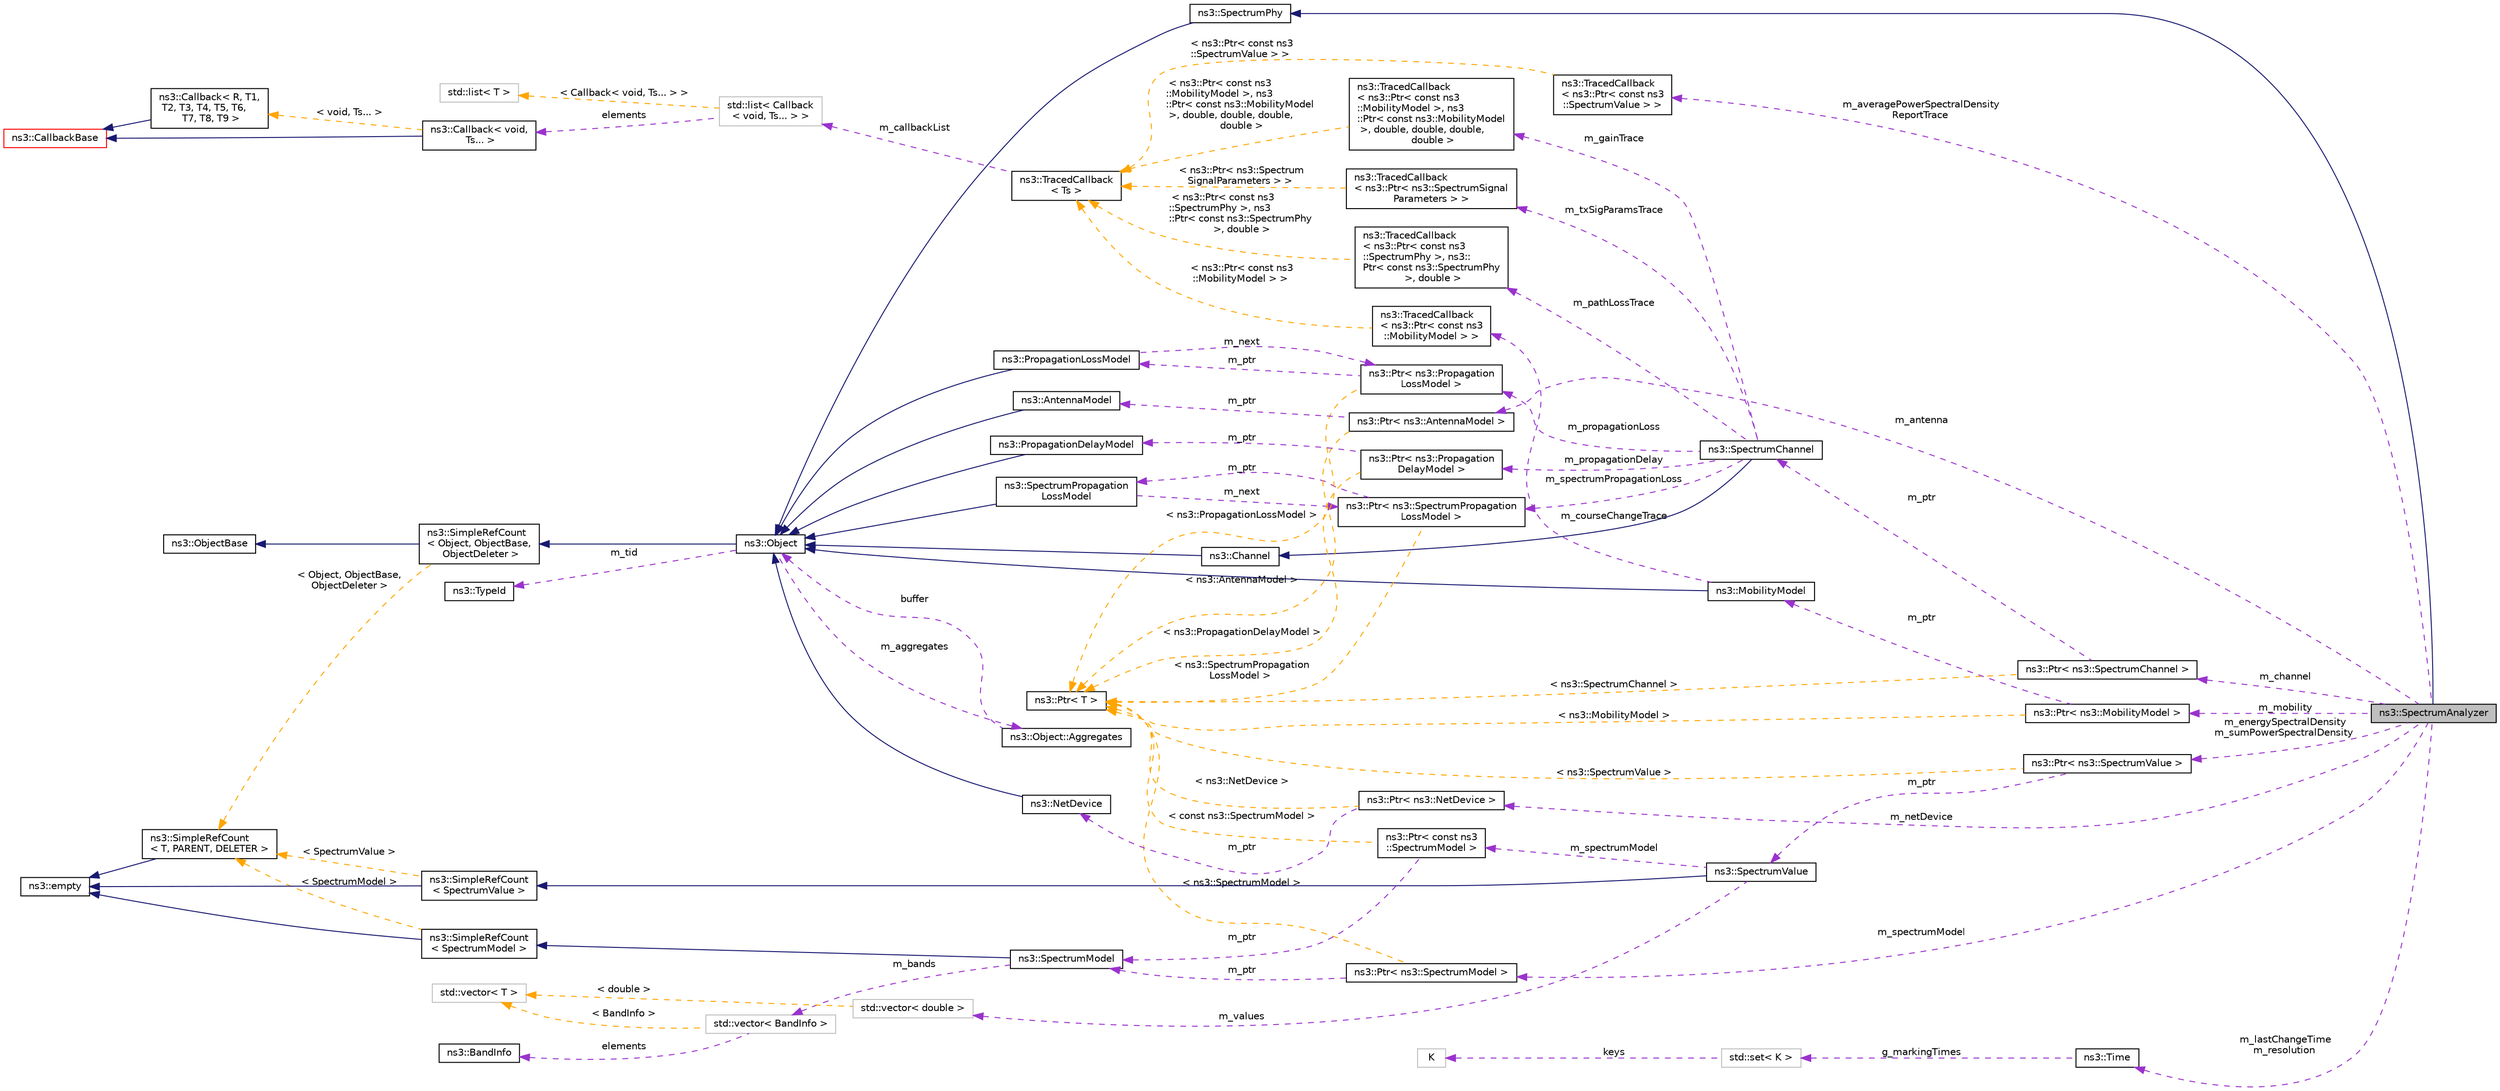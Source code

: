 digraph "ns3::SpectrumAnalyzer"
{
 // LATEX_PDF_SIZE
  edge [fontname="Helvetica",fontsize="10",labelfontname="Helvetica",labelfontsize="10"];
  node [fontname="Helvetica",fontsize="10",shape=record];
  rankdir="LR";
  Node1 [label="ns3::SpectrumAnalyzer",height=0.2,width=0.4,color="black", fillcolor="grey75", style="filled", fontcolor="black",tooltip="Simple SpectrumPhy implementation that averages the spectrum power density of incoming transmissions ..."];
  Node2 -> Node1 [dir="back",color="midnightblue",fontsize="10",style="solid",fontname="Helvetica"];
  Node2 [label="ns3::SpectrumPhy",height=0.2,width=0.4,color="black", fillcolor="white", style="filled",URL="$classns3_1_1_spectrum_phy.html",tooltip="Abstract base class for Spectrum-aware PHY layers."];
  Node3 -> Node2 [dir="back",color="midnightblue",fontsize="10",style="solid",fontname="Helvetica"];
  Node3 [label="ns3::Object",height=0.2,width=0.4,color="black", fillcolor="white", style="filled",URL="$classns3_1_1_object.html",tooltip="A base class which provides memory management and object aggregation."];
  Node4 -> Node3 [dir="back",color="midnightblue",fontsize="10",style="solid",fontname="Helvetica"];
  Node4 [label="ns3::SimpleRefCount\l\< Object, ObjectBase,\l ObjectDeleter \>",height=0.2,width=0.4,color="black", fillcolor="white", style="filled",URL="$classns3_1_1_simple_ref_count.html",tooltip=" "];
  Node5 -> Node4 [dir="back",color="midnightblue",fontsize="10",style="solid",fontname="Helvetica"];
  Node5 [label="ns3::ObjectBase",height=0.2,width=0.4,color="black", fillcolor="white", style="filled",URL="$classns3_1_1_object_base.html",tooltip="Anchor the ns-3 type and attribute system."];
  Node6 -> Node4 [dir="back",color="orange",fontsize="10",style="dashed",label=" \< Object, ObjectBase,\l ObjectDeleter \>" ,fontname="Helvetica"];
  Node6 [label="ns3::SimpleRefCount\l\< T, PARENT, DELETER \>",height=0.2,width=0.4,color="black", fillcolor="white", style="filled",URL="$classns3_1_1_simple_ref_count.html",tooltip="A template-based reference counting class."];
  Node7 -> Node6 [dir="back",color="midnightblue",fontsize="10",style="solid",fontname="Helvetica"];
  Node7 [label="ns3::empty",height=0.2,width=0.4,color="black", fillcolor="white", style="filled",URL="$classns3_1_1empty.html",tooltip="make Callback use a separate empty type"];
  Node8 -> Node3 [dir="back",color="darkorchid3",fontsize="10",style="dashed",label=" m_tid" ,fontname="Helvetica"];
  Node8 [label="ns3::TypeId",height=0.2,width=0.4,color="black", fillcolor="white", style="filled",URL="$classns3_1_1_type_id.html",tooltip="a unique identifier for an interface."];
  Node9 -> Node3 [dir="back",color="darkorchid3",fontsize="10",style="dashed",label=" m_aggregates" ,fontname="Helvetica"];
  Node9 [label="ns3::Object::Aggregates",height=0.2,width=0.4,color="black", fillcolor="white", style="filled",URL="$structns3_1_1_object_1_1_aggregates.html",tooltip="The list of Objects aggregated to this one."];
  Node3 -> Node9 [dir="back",color="darkorchid3",fontsize="10",style="dashed",label=" buffer" ,fontname="Helvetica"];
  Node10 -> Node1 [dir="back",color="darkorchid3",fontsize="10",style="dashed",label=" m_channel" ,fontname="Helvetica"];
  Node10 [label="ns3::Ptr\< ns3::SpectrumChannel \>",height=0.2,width=0.4,color="black", fillcolor="white", style="filled",URL="$classns3_1_1_ptr.html",tooltip=" "];
  Node11 -> Node10 [dir="back",color="darkorchid3",fontsize="10",style="dashed",label=" m_ptr" ,fontname="Helvetica"];
  Node11 [label="ns3::SpectrumChannel",height=0.2,width=0.4,color="black", fillcolor="white", style="filled",URL="$classns3_1_1_spectrum_channel.html",tooltip="Defines the interface for spectrum-aware channel implementations."];
  Node12 -> Node11 [dir="back",color="midnightblue",fontsize="10",style="solid",fontname="Helvetica"];
  Node12 [label="ns3::Channel",height=0.2,width=0.4,color="black", fillcolor="white", style="filled",URL="$classns3_1_1_channel.html",tooltip="Abstract Channel Base Class."];
  Node3 -> Node12 [dir="back",color="midnightblue",fontsize="10",style="solid",fontname="Helvetica"];
  Node13 -> Node11 [dir="back",color="darkorchid3",fontsize="10",style="dashed",label=" m_spectrumPropagationLoss" ,fontname="Helvetica"];
  Node13 [label="ns3::Ptr\< ns3::SpectrumPropagation\lLossModel \>",height=0.2,width=0.4,color="black", fillcolor="white", style="filled",URL="$classns3_1_1_ptr.html",tooltip=" "];
  Node14 -> Node13 [dir="back",color="darkorchid3",fontsize="10",style="dashed",label=" m_ptr" ,fontname="Helvetica"];
  Node14 [label="ns3::SpectrumPropagation\lLossModel",height=0.2,width=0.4,color="black", fillcolor="white", style="filled",URL="$classns3_1_1_spectrum_propagation_loss_model.html",tooltip="spectrum-aware propagation loss model"];
  Node3 -> Node14 [dir="back",color="midnightblue",fontsize="10",style="solid",fontname="Helvetica"];
  Node13 -> Node14 [dir="back",color="darkorchid3",fontsize="10",style="dashed",label=" m_next" ,fontname="Helvetica"];
  Node15 -> Node13 [dir="back",color="orange",fontsize="10",style="dashed",label=" \< ns3::SpectrumPropagation\lLossModel \>" ,fontname="Helvetica"];
  Node15 [label="ns3::Ptr\< T \>",height=0.2,width=0.4,color="black", fillcolor="white", style="filled",URL="$classns3_1_1_ptr.html",tooltip="Smart pointer class similar to boost::intrusive_ptr."];
  Node16 -> Node11 [dir="back",color="darkorchid3",fontsize="10",style="dashed",label=" m_pathLossTrace" ,fontname="Helvetica"];
  Node16 [label="ns3::TracedCallback\l\< ns3::Ptr\< const ns3\l::SpectrumPhy \>, ns3::\lPtr\< const ns3::SpectrumPhy\l \>, double \>",height=0.2,width=0.4,color="black", fillcolor="white", style="filled",URL="$classns3_1_1_traced_callback.html",tooltip=" "];
  Node17 -> Node16 [dir="back",color="orange",fontsize="10",style="dashed",label=" \< ns3::Ptr\< const ns3\l::SpectrumPhy \>, ns3\l::Ptr\< const ns3::SpectrumPhy\l \>, double \>" ,fontname="Helvetica"];
  Node17 [label="ns3::TracedCallback\l\< Ts \>",height=0.2,width=0.4,color="black", fillcolor="white", style="filled",URL="$classns3_1_1_traced_callback.html",tooltip="Forward calls to a chain of Callback."];
  Node18 -> Node17 [dir="back",color="darkorchid3",fontsize="10",style="dashed",label=" m_callbackList" ,fontname="Helvetica"];
  Node18 [label="std::list\< Callback\l\< void, Ts... \> \>",height=0.2,width=0.4,color="grey75", fillcolor="white", style="filled",tooltip=" "];
  Node19 -> Node18 [dir="back",color="darkorchid3",fontsize="10",style="dashed",label=" elements" ,fontname="Helvetica"];
  Node19 [label="ns3::Callback\< void,\l Ts... \>",height=0.2,width=0.4,color="black", fillcolor="white", style="filled",URL="$classns3_1_1_callback.html",tooltip=" "];
  Node20 -> Node19 [dir="back",color="midnightblue",fontsize="10",style="solid",fontname="Helvetica"];
  Node20 [label="ns3::CallbackBase",height=0.2,width=0.4,color="red", fillcolor="white", style="filled",URL="$classns3_1_1_callback_base.html",tooltip="Base class for Callback class."];
  Node24 -> Node19 [dir="back",color="orange",fontsize="10",style="dashed",label=" \< void, Ts... \>" ,fontname="Helvetica"];
  Node24 [label="ns3::Callback\< R, T1,\l T2, T3, T4, T5, T6,\l T7, T8, T9 \>",height=0.2,width=0.4,color="black", fillcolor="white", style="filled",URL="$classns3_1_1_callback.html",tooltip="Callback template class."];
  Node20 -> Node24 [dir="back",color="midnightblue",fontsize="10",style="solid",fontname="Helvetica"];
  Node25 -> Node18 [dir="back",color="orange",fontsize="10",style="dashed",label=" \< Callback\< void, Ts... \> \>" ,fontname="Helvetica"];
  Node25 [label="std::list\< T \>",height=0.2,width=0.4,color="grey75", fillcolor="white", style="filled",tooltip=" "];
  Node27 -> Node11 [dir="back",color="darkorchid3",fontsize="10",style="dashed",label=" m_propagationDelay" ,fontname="Helvetica"];
  Node27 [label="ns3::Ptr\< ns3::Propagation\lDelayModel \>",height=0.2,width=0.4,color="black", fillcolor="white", style="filled",URL="$classns3_1_1_ptr.html",tooltip=" "];
  Node28 -> Node27 [dir="back",color="darkorchid3",fontsize="10",style="dashed",label=" m_ptr" ,fontname="Helvetica"];
  Node28 [label="ns3::PropagationDelayModel",height=0.2,width=0.4,color="black", fillcolor="white", style="filled",URL="$classns3_1_1_propagation_delay_model.html",tooltip="calculate a propagation delay."];
  Node3 -> Node28 [dir="back",color="midnightblue",fontsize="10",style="solid",fontname="Helvetica"];
  Node15 -> Node27 [dir="back",color="orange",fontsize="10",style="dashed",label=" \< ns3::PropagationDelayModel \>" ,fontname="Helvetica"];
  Node29 -> Node11 [dir="back",color="darkorchid3",fontsize="10",style="dashed",label=" m_propagationLoss" ,fontname="Helvetica"];
  Node29 [label="ns3::Ptr\< ns3::Propagation\lLossModel \>",height=0.2,width=0.4,color="black", fillcolor="white", style="filled",URL="$classns3_1_1_ptr.html",tooltip=" "];
  Node30 -> Node29 [dir="back",color="darkorchid3",fontsize="10",style="dashed",label=" m_ptr" ,fontname="Helvetica"];
  Node30 [label="ns3::PropagationLossModel",height=0.2,width=0.4,color="black", fillcolor="white", style="filled",URL="$classns3_1_1_propagation_loss_model.html",tooltip="Models the propagation loss through a transmission medium."];
  Node3 -> Node30 [dir="back",color="midnightblue",fontsize="10",style="solid",fontname="Helvetica"];
  Node29 -> Node30 [dir="back",color="darkorchid3",fontsize="10",style="dashed",label=" m_next" ,fontname="Helvetica"];
  Node15 -> Node29 [dir="back",color="orange",fontsize="10",style="dashed",label=" \< ns3::PropagationLossModel \>" ,fontname="Helvetica"];
  Node31 -> Node11 [dir="back",color="darkorchid3",fontsize="10",style="dashed",label=" m_gainTrace" ,fontname="Helvetica"];
  Node31 [label="ns3::TracedCallback\l\< ns3::Ptr\< const ns3\l::MobilityModel \>, ns3\l::Ptr\< const ns3::MobilityModel\l \>, double, double, double,\l double \>",height=0.2,width=0.4,color="black", fillcolor="white", style="filled",URL="$classns3_1_1_traced_callback.html",tooltip=" "];
  Node17 -> Node31 [dir="back",color="orange",fontsize="10",style="dashed",label=" \< ns3::Ptr\< const ns3\l::MobilityModel \>, ns3\l::Ptr\< const ns3::MobilityModel\l \>, double, double, double,\l double \>" ,fontname="Helvetica"];
  Node32 -> Node11 [dir="back",color="darkorchid3",fontsize="10",style="dashed",label=" m_txSigParamsTrace" ,fontname="Helvetica"];
  Node32 [label="ns3::TracedCallback\l\< ns3::Ptr\< ns3::SpectrumSignal\lParameters \> \>",height=0.2,width=0.4,color="black", fillcolor="white", style="filled",URL="$classns3_1_1_traced_callback.html",tooltip=" "];
  Node17 -> Node32 [dir="back",color="orange",fontsize="10",style="dashed",label=" \< ns3::Ptr\< ns3::Spectrum\lSignalParameters \> \>" ,fontname="Helvetica"];
  Node15 -> Node10 [dir="back",color="orange",fontsize="10",style="dashed",label=" \< ns3::SpectrumChannel \>" ,fontname="Helvetica"];
  Node33 -> Node1 [dir="back",color="darkorchid3",fontsize="10",style="dashed",label=" m_mobility" ,fontname="Helvetica"];
  Node33 [label="ns3::Ptr\< ns3::MobilityModel \>",height=0.2,width=0.4,color="black", fillcolor="white", style="filled",URL="$classns3_1_1_ptr.html",tooltip=" "];
  Node34 -> Node33 [dir="back",color="darkorchid3",fontsize="10",style="dashed",label=" m_ptr" ,fontname="Helvetica"];
  Node34 [label="ns3::MobilityModel",height=0.2,width=0.4,color="black", fillcolor="white", style="filled",URL="$classns3_1_1_mobility_model.html",tooltip="Keep track of the current position and velocity of an object."];
  Node3 -> Node34 [dir="back",color="midnightblue",fontsize="10",style="solid",fontname="Helvetica"];
  Node35 -> Node34 [dir="back",color="darkorchid3",fontsize="10",style="dashed",label=" m_courseChangeTrace" ,fontname="Helvetica"];
  Node35 [label="ns3::TracedCallback\l\< ns3::Ptr\< const ns3\l::MobilityModel \> \>",height=0.2,width=0.4,color="black", fillcolor="white", style="filled",URL="$classns3_1_1_traced_callback.html",tooltip=" "];
  Node17 -> Node35 [dir="back",color="orange",fontsize="10",style="dashed",label=" \< ns3::Ptr\< const ns3\l::MobilityModel \> \>" ,fontname="Helvetica"];
  Node15 -> Node33 [dir="back",color="orange",fontsize="10",style="dashed",label=" \< ns3::MobilityModel \>" ,fontname="Helvetica"];
  Node36 -> Node1 [dir="back",color="darkorchid3",fontsize="10",style="dashed",label=" m_antenna" ,fontname="Helvetica"];
  Node36 [label="ns3::Ptr\< ns3::AntennaModel \>",height=0.2,width=0.4,color="black", fillcolor="white", style="filled",URL="$classns3_1_1_ptr.html",tooltip=" "];
  Node37 -> Node36 [dir="back",color="darkorchid3",fontsize="10",style="dashed",label=" m_ptr" ,fontname="Helvetica"];
  Node37 [label="ns3::AntennaModel",height=0.2,width=0.4,color="black", fillcolor="white", style="filled",URL="$classns3_1_1_antenna_model.html",tooltip="interface for antenna radiation pattern models"];
  Node3 -> Node37 [dir="back",color="midnightblue",fontsize="10",style="solid",fontname="Helvetica"];
  Node15 -> Node36 [dir="back",color="orange",fontsize="10",style="dashed",label=" \< ns3::AntennaModel \>" ,fontname="Helvetica"];
  Node38 -> Node1 [dir="back",color="darkorchid3",fontsize="10",style="dashed",label=" m_averagePowerSpectralDensity\lReportTrace" ,fontname="Helvetica"];
  Node38 [label="ns3::TracedCallback\l\< ns3::Ptr\< const ns3\l::SpectrumValue \> \>",height=0.2,width=0.4,color="black", fillcolor="white", style="filled",URL="$classns3_1_1_traced_callback.html",tooltip=" "];
  Node17 -> Node38 [dir="back",color="orange",fontsize="10",style="dashed",label=" \< ns3::Ptr\< const ns3\l::SpectrumValue \> \>" ,fontname="Helvetica"];
  Node39 -> Node1 [dir="back",color="darkorchid3",fontsize="10",style="dashed",label=" m_netDevice" ,fontname="Helvetica"];
  Node39 [label="ns3::Ptr\< ns3::NetDevice \>",height=0.2,width=0.4,color="black", fillcolor="white", style="filled",URL="$classns3_1_1_ptr.html",tooltip=" "];
  Node40 -> Node39 [dir="back",color="darkorchid3",fontsize="10",style="dashed",label=" m_ptr" ,fontname="Helvetica"];
  Node40 [label="ns3::NetDevice",height=0.2,width=0.4,color="black", fillcolor="white", style="filled",URL="$classns3_1_1_net_device.html",tooltip="Network layer to device interface."];
  Node3 -> Node40 [dir="back",color="midnightblue",fontsize="10",style="solid",fontname="Helvetica"];
  Node15 -> Node39 [dir="back",color="orange",fontsize="10",style="dashed",label=" \< ns3::NetDevice \>" ,fontname="Helvetica"];
  Node41 -> Node1 [dir="back",color="darkorchid3",fontsize="10",style="dashed",label=" m_lastChangeTime\nm_resolution" ,fontname="Helvetica"];
  Node41 [label="ns3::Time",height=0.2,width=0.4,color="black", fillcolor="white", style="filled",URL="$classns3_1_1_time.html",tooltip="Simulation virtual time values and global simulation resolution."];
  Node42 -> Node41 [dir="back",color="darkorchid3",fontsize="10",style="dashed",label=" g_markingTimes" ,fontname="Helvetica"];
  Node42 [label="std::set\< K \>",height=0.2,width=0.4,color="grey75", fillcolor="white", style="filled",tooltip=" "];
  Node43 -> Node42 [dir="back",color="darkorchid3",fontsize="10",style="dashed",label=" keys" ,fontname="Helvetica"];
  Node43 [label="K",height=0.2,width=0.4,color="grey75", fillcolor="white", style="filled",tooltip=" "];
  Node44 -> Node1 [dir="back",color="darkorchid3",fontsize="10",style="dashed",label=" m_energySpectralDensity\nm_sumPowerSpectralDensity" ,fontname="Helvetica"];
  Node44 [label="ns3::Ptr\< ns3::SpectrumValue \>",height=0.2,width=0.4,color="black", fillcolor="white", style="filled",URL="$classns3_1_1_ptr.html",tooltip=" "];
  Node45 -> Node44 [dir="back",color="darkorchid3",fontsize="10",style="dashed",label=" m_ptr" ,fontname="Helvetica"];
  Node45 [label="ns3::SpectrumValue",height=0.2,width=0.4,color="black", fillcolor="white", style="filled",URL="$classns3_1_1_spectrum_value.html",tooltip="Set of values corresponding to a given SpectrumModel."];
  Node46 -> Node45 [dir="back",color="midnightblue",fontsize="10",style="solid",fontname="Helvetica"];
  Node46 [label="ns3::SimpleRefCount\l\< SpectrumValue \>",height=0.2,width=0.4,color="black", fillcolor="white", style="filled",URL="$classns3_1_1_simple_ref_count.html",tooltip=" "];
  Node7 -> Node46 [dir="back",color="midnightblue",fontsize="10",style="solid",fontname="Helvetica"];
  Node6 -> Node46 [dir="back",color="orange",fontsize="10",style="dashed",label=" \< SpectrumValue \>" ,fontname="Helvetica"];
  Node47 -> Node45 [dir="back",color="darkorchid3",fontsize="10",style="dashed",label=" m_spectrumModel" ,fontname="Helvetica"];
  Node47 [label="ns3::Ptr\< const ns3\l::SpectrumModel \>",height=0.2,width=0.4,color="black", fillcolor="white", style="filled",URL="$classns3_1_1_ptr.html",tooltip=" "];
  Node48 -> Node47 [dir="back",color="darkorchid3",fontsize="10",style="dashed",label=" m_ptr" ,fontname="Helvetica"];
  Node48 [label="ns3::SpectrumModel",height=0.2,width=0.4,color="black", fillcolor="white", style="filled",URL="$classns3_1_1_spectrum_model.html",tooltip="Set of frequency values implementing the domain of the functions in the Function Space defined by Spe..."];
  Node49 -> Node48 [dir="back",color="midnightblue",fontsize="10",style="solid",fontname="Helvetica"];
  Node49 [label="ns3::SimpleRefCount\l\< SpectrumModel \>",height=0.2,width=0.4,color="black", fillcolor="white", style="filled",URL="$classns3_1_1_simple_ref_count.html",tooltip=" "];
  Node7 -> Node49 [dir="back",color="midnightblue",fontsize="10",style="solid",fontname="Helvetica"];
  Node6 -> Node49 [dir="back",color="orange",fontsize="10",style="dashed",label=" \< SpectrumModel \>" ,fontname="Helvetica"];
  Node50 -> Node48 [dir="back",color="darkorchid3",fontsize="10",style="dashed",label=" m_bands" ,fontname="Helvetica"];
  Node50 [label="std::vector\< BandInfo \>",height=0.2,width=0.4,color="grey75", fillcolor="white", style="filled",tooltip=" "];
  Node51 -> Node50 [dir="back",color="darkorchid3",fontsize="10",style="dashed",label=" elements" ,fontname="Helvetica"];
  Node51 [label="ns3::BandInfo",height=0.2,width=0.4,color="black", fillcolor="white", style="filled",URL="$structns3_1_1_band_info.html",tooltip="The building block of a SpectrumModel."];
  Node52 -> Node50 [dir="back",color="orange",fontsize="10",style="dashed",label=" \< BandInfo \>" ,fontname="Helvetica"];
  Node52 [label="std::vector\< T \>",height=0.2,width=0.4,color="grey75", fillcolor="white", style="filled",tooltip=" "];
  Node15 -> Node47 [dir="back",color="orange",fontsize="10",style="dashed",label=" \< const ns3::SpectrumModel \>" ,fontname="Helvetica"];
  Node53 -> Node45 [dir="back",color="darkorchid3",fontsize="10",style="dashed",label=" m_values" ,fontname="Helvetica"];
  Node53 [label="std::vector\< double \>",height=0.2,width=0.4,color="grey75", fillcolor="white", style="filled",tooltip=" "];
  Node52 -> Node53 [dir="back",color="orange",fontsize="10",style="dashed",label=" \< double \>" ,fontname="Helvetica"];
  Node15 -> Node44 [dir="back",color="orange",fontsize="10",style="dashed",label=" \< ns3::SpectrumValue \>" ,fontname="Helvetica"];
  Node54 -> Node1 [dir="back",color="darkorchid3",fontsize="10",style="dashed",label=" m_spectrumModel" ,fontname="Helvetica"];
  Node54 [label="ns3::Ptr\< ns3::SpectrumModel \>",height=0.2,width=0.4,color="black", fillcolor="white", style="filled",URL="$classns3_1_1_ptr.html",tooltip=" "];
  Node48 -> Node54 [dir="back",color="darkorchid3",fontsize="10",style="dashed",label=" m_ptr" ,fontname="Helvetica"];
  Node15 -> Node54 [dir="back",color="orange",fontsize="10",style="dashed",label=" \< ns3::SpectrumModel \>" ,fontname="Helvetica"];
}

